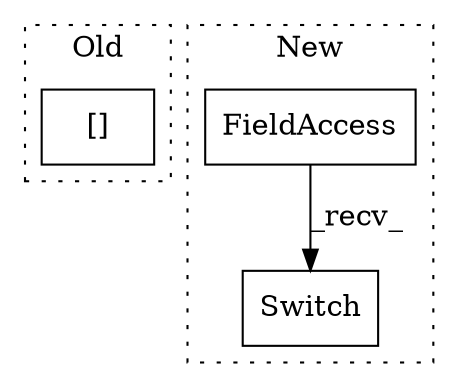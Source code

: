 digraph G {
subgraph cluster0 {
1 [label="[]" a="2" s="3445,3496" l="18,2" shape="box"];
label = "Old";
style="dotted";
}
subgraph cluster1 {
2 [label="Switch" a="32" s="3399,3462" l="7,1" shape="box"];
3 [label="FieldAccess" a="22" s="3385" l="13" shape="box"];
label = "New";
style="dotted";
}
3 -> 2 [label="_recv_"];
}